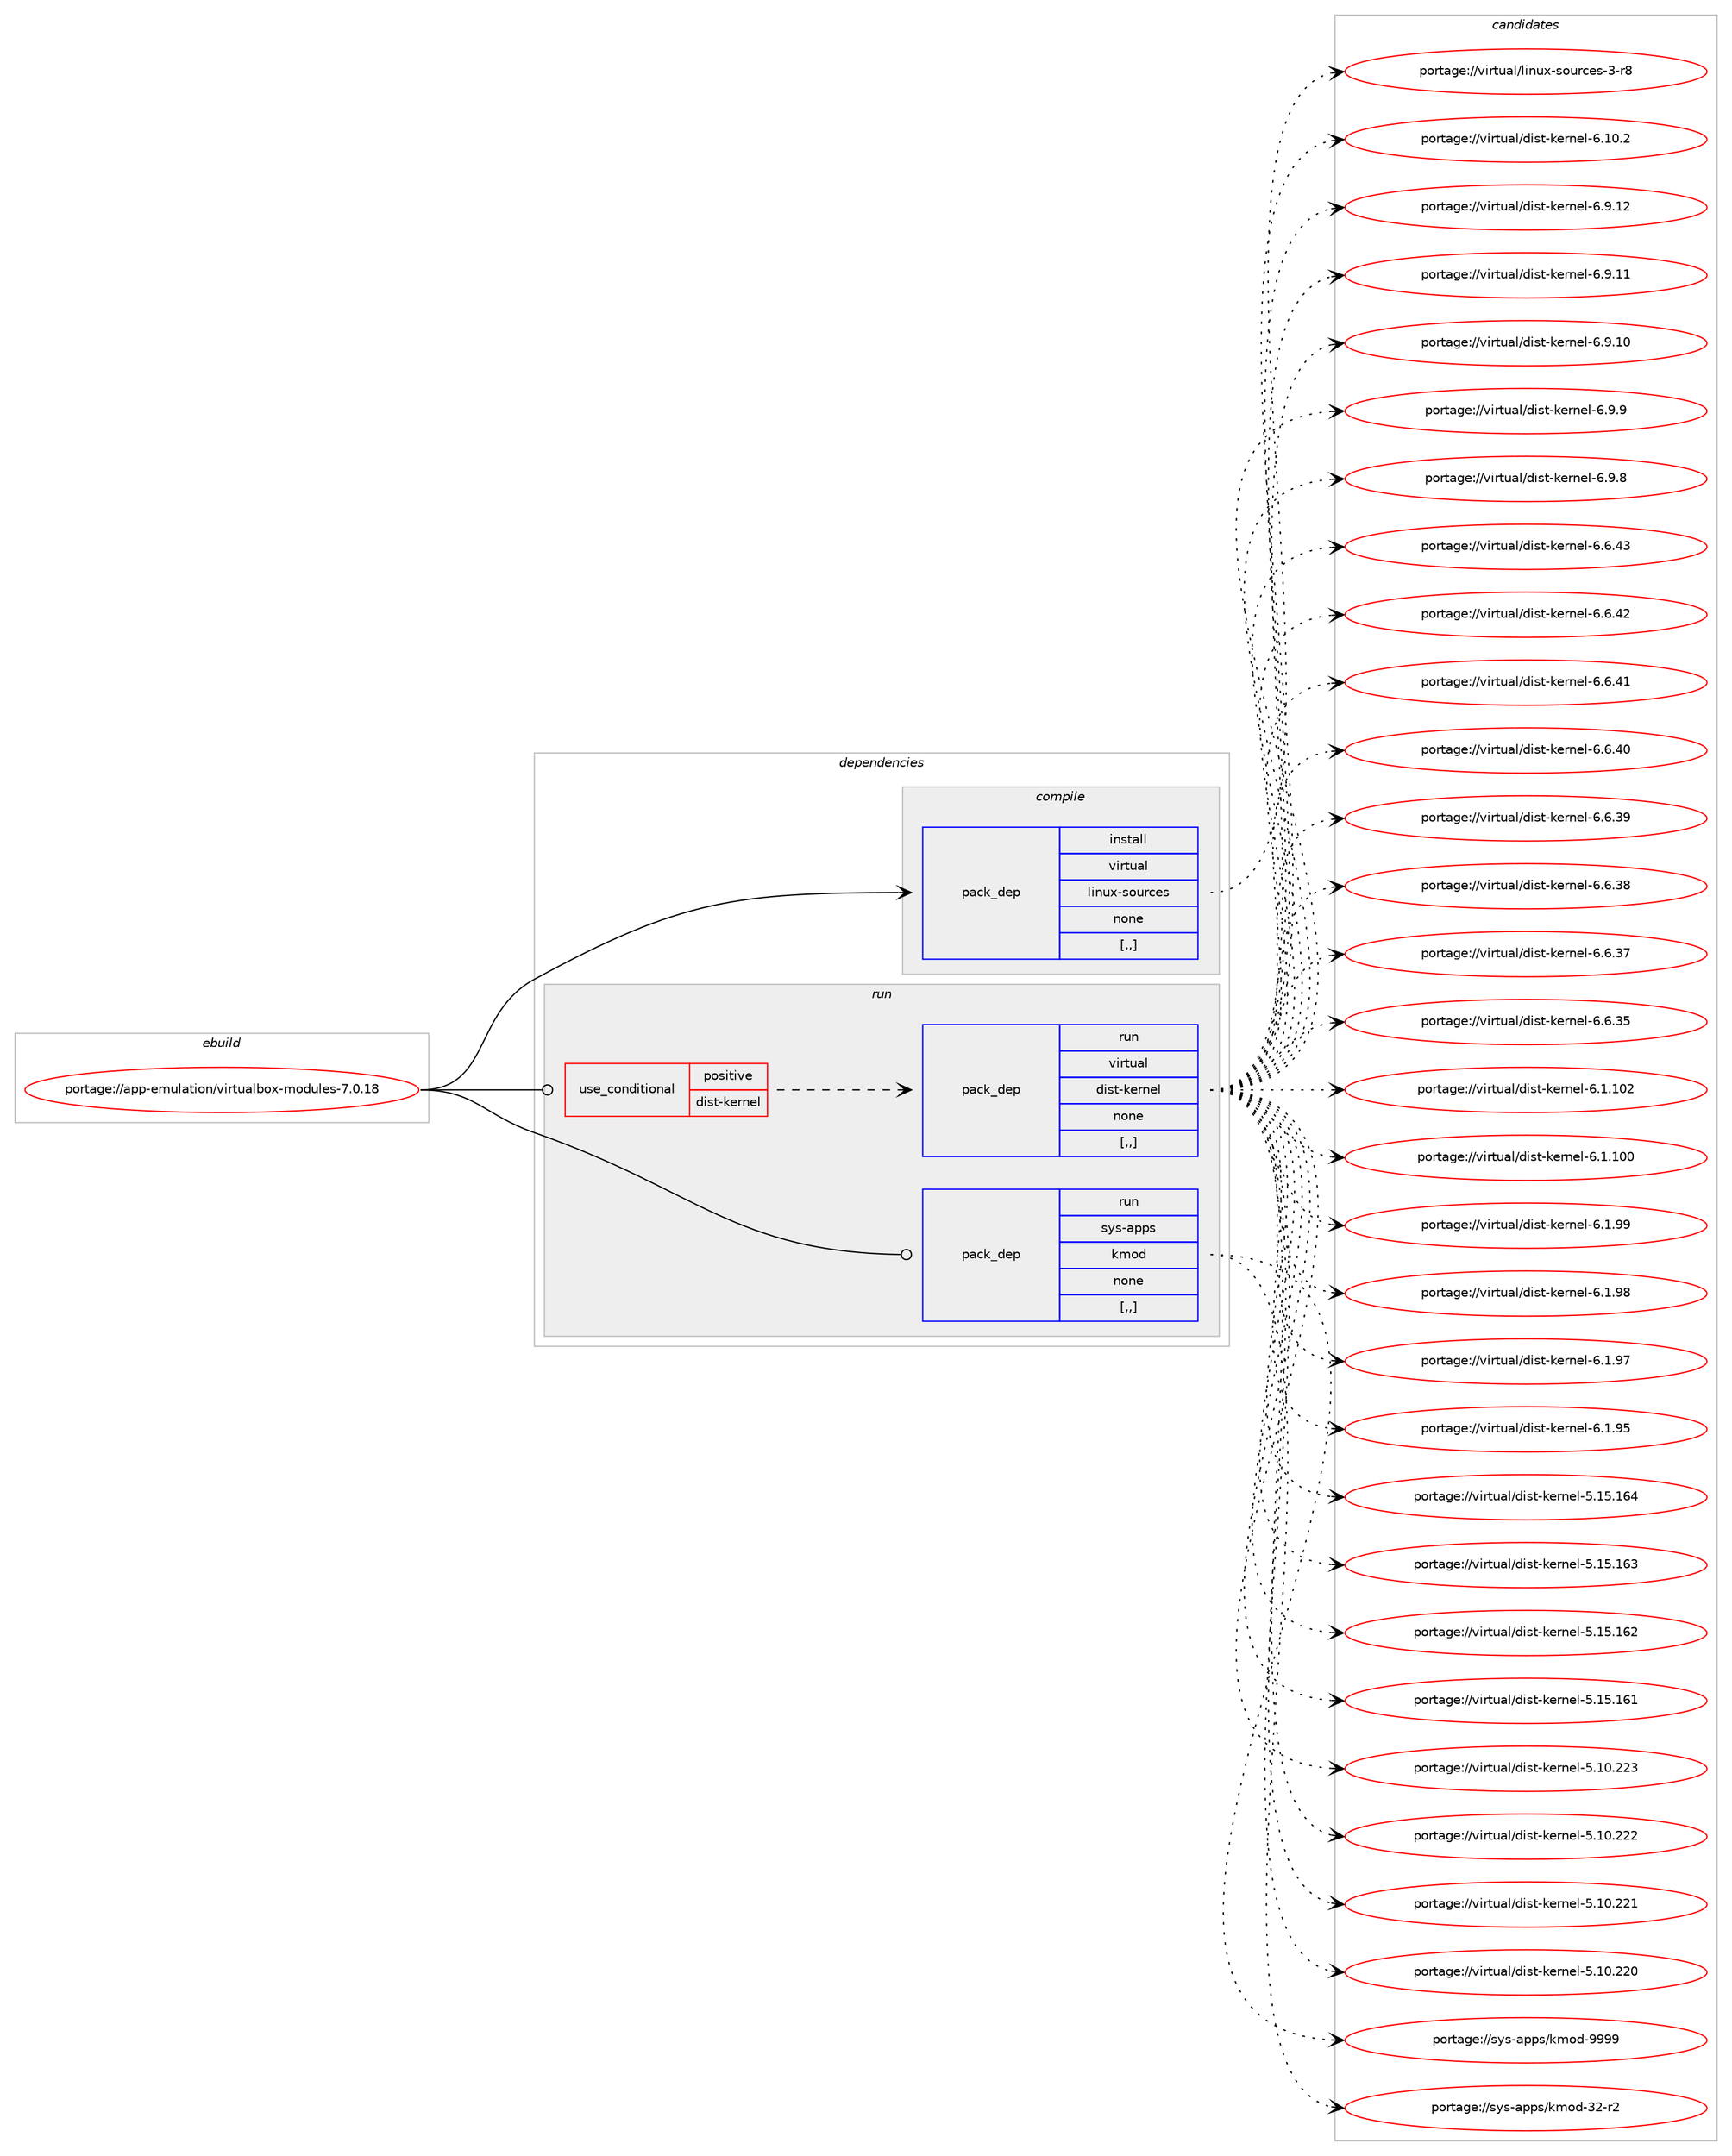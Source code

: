 digraph prolog {

# *************
# Graph options
# *************

newrank=true;
concentrate=true;
compound=true;
graph [rankdir=LR,fontname=Helvetica,fontsize=10,ranksep=1.5];#, ranksep=2.5, nodesep=0.2];
edge  [arrowhead=vee];
node  [fontname=Helvetica,fontsize=10];

# **********
# The ebuild
# **********

subgraph cluster_leftcol {
color=gray;
label=<<i>ebuild</i>>;
id [label="portage://app-emulation/virtualbox-modules-7.0.18", color=red, width=4, href="../app-emulation/virtualbox-modules-7.0.18.svg"];
}

# ****************
# The dependencies
# ****************

subgraph cluster_midcol {
color=gray;
label=<<i>dependencies</i>>;
subgraph cluster_compile {
fillcolor="#eeeeee";
style=filled;
label=<<i>compile</i>>;
subgraph pack23128 {
dependency32773 [label=<<TABLE BORDER="0" CELLBORDER="1" CELLSPACING="0" CELLPADDING="4" WIDTH="220"><TR><TD ROWSPAN="6" CELLPADDING="30">pack_dep</TD></TR><TR><TD WIDTH="110">install</TD></TR><TR><TD>virtual</TD></TR><TR><TD>linux-sources</TD></TR><TR><TD>none</TD></TR><TR><TD>[,,]</TD></TR></TABLE>>, shape=none, color=blue];
}
id:e -> dependency32773:w [weight=20,style="solid",arrowhead="vee"];
}
subgraph cluster_compileandrun {
fillcolor="#eeeeee";
style=filled;
label=<<i>compile and run</i>>;
}
subgraph cluster_run {
fillcolor="#eeeeee";
style=filled;
label=<<i>run</i>>;
subgraph cond9300 {
dependency32774 [label=<<TABLE BORDER="0" CELLBORDER="1" CELLSPACING="0" CELLPADDING="4"><TR><TD ROWSPAN="3" CELLPADDING="10">use_conditional</TD></TR><TR><TD>positive</TD></TR><TR><TD>dist-kernel</TD></TR></TABLE>>, shape=none, color=red];
subgraph pack23129 {
dependency32775 [label=<<TABLE BORDER="0" CELLBORDER="1" CELLSPACING="0" CELLPADDING="4" WIDTH="220"><TR><TD ROWSPAN="6" CELLPADDING="30">pack_dep</TD></TR><TR><TD WIDTH="110">run</TD></TR><TR><TD>virtual</TD></TR><TR><TD>dist-kernel</TD></TR><TR><TD>none</TD></TR><TR><TD>[,,]</TD></TR></TABLE>>, shape=none, color=blue];
}
dependency32774:e -> dependency32775:w [weight=20,style="dashed",arrowhead="vee"];
}
id:e -> dependency32774:w [weight=20,style="solid",arrowhead="odot"];
subgraph pack23130 {
dependency32776 [label=<<TABLE BORDER="0" CELLBORDER="1" CELLSPACING="0" CELLPADDING="4" WIDTH="220"><TR><TD ROWSPAN="6" CELLPADDING="30">pack_dep</TD></TR><TR><TD WIDTH="110">run</TD></TR><TR><TD>sys-apps</TD></TR><TR><TD>kmod</TD></TR><TR><TD>none</TD></TR><TR><TD>[,,]</TD></TR></TABLE>>, shape=none, color=blue];
}
id:e -> dependency32776:w [weight=20,style="solid",arrowhead="odot"];
}
}

# **************
# The candidates
# **************

subgraph cluster_choices {
rank=same;
color=gray;
label=<<i>candidates</i>>;

subgraph choice23128 {
color=black;
nodesep=1;
choice1181051141161179710847108105110117120451151111171149910111545514511456 [label="portage://virtual/linux-sources-3-r8", color=red, width=4,href="../virtual/linux-sources-3-r8.svg"];
dependency32773:e -> choice1181051141161179710847108105110117120451151111171149910111545514511456:w [style=dotted,weight="100"];
}
subgraph choice23129 {
color=black;
nodesep=1;
choice11810511411611797108471001051151164510710111411010110845544649484650 [label="portage://virtual/dist-kernel-6.10.2", color=red, width=4,href="../virtual/dist-kernel-6.10.2.svg"];
choice11810511411611797108471001051151164510710111411010110845544657464950 [label="portage://virtual/dist-kernel-6.9.12", color=red, width=4,href="../virtual/dist-kernel-6.9.12.svg"];
choice11810511411611797108471001051151164510710111411010110845544657464949 [label="portage://virtual/dist-kernel-6.9.11", color=red, width=4,href="../virtual/dist-kernel-6.9.11.svg"];
choice11810511411611797108471001051151164510710111411010110845544657464948 [label="portage://virtual/dist-kernel-6.9.10", color=red, width=4,href="../virtual/dist-kernel-6.9.10.svg"];
choice118105114116117971084710010511511645107101114110101108455446574657 [label="portage://virtual/dist-kernel-6.9.9", color=red, width=4,href="../virtual/dist-kernel-6.9.9.svg"];
choice118105114116117971084710010511511645107101114110101108455446574656 [label="portage://virtual/dist-kernel-6.9.8", color=red, width=4,href="../virtual/dist-kernel-6.9.8.svg"];
choice11810511411611797108471001051151164510710111411010110845544654465251 [label="portage://virtual/dist-kernel-6.6.43", color=red, width=4,href="../virtual/dist-kernel-6.6.43.svg"];
choice11810511411611797108471001051151164510710111411010110845544654465250 [label="portage://virtual/dist-kernel-6.6.42", color=red, width=4,href="../virtual/dist-kernel-6.6.42.svg"];
choice11810511411611797108471001051151164510710111411010110845544654465249 [label="portage://virtual/dist-kernel-6.6.41", color=red, width=4,href="../virtual/dist-kernel-6.6.41.svg"];
choice11810511411611797108471001051151164510710111411010110845544654465248 [label="portage://virtual/dist-kernel-6.6.40", color=red, width=4,href="../virtual/dist-kernel-6.6.40.svg"];
choice11810511411611797108471001051151164510710111411010110845544654465157 [label="portage://virtual/dist-kernel-6.6.39", color=red, width=4,href="../virtual/dist-kernel-6.6.39.svg"];
choice11810511411611797108471001051151164510710111411010110845544654465156 [label="portage://virtual/dist-kernel-6.6.38", color=red, width=4,href="../virtual/dist-kernel-6.6.38.svg"];
choice11810511411611797108471001051151164510710111411010110845544654465155 [label="portage://virtual/dist-kernel-6.6.37", color=red, width=4,href="../virtual/dist-kernel-6.6.37.svg"];
choice11810511411611797108471001051151164510710111411010110845544654465153 [label="portage://virtual/dist-kernel-6.6.35", color=red, width=4,href="../virtual/dist-kernel-6.6.35.svg"];
choice1181051141161179710847100105115116451071011141101011084554464946494850 [label="portage://virtual/dist-kernel-6.1.102", color=red, width=4,href="../virtual/dist-kernel-6.1.102.svg"];
choice1181051141161179710847100105115116451071011141101011084554464946494848 [label="portage://virtual/dist-kernel-6.1.100", color=red, width=4,href="../virtual/dist-kernel-6.1.100.svg"];
choice11810511411611797108471001051151164510710111411010110845544649465757 [label="portage://virtual/dist-kernel-6.1.99", color=red, width=4,href="../virtual/dist-kernel-6.1.99.svg"];
choice11810511411611797108471001051151164510710111411010110845544649465756 [label="portage://virtual/dist-kernel-6.1.98", color=red, width=4,href="../virtual/dist-kernel-6.1.98.svg"];
choice11810511411611797108471001051151164510710111411010110845544649465755 [label="portage://virtual/dist-kernel-6.1.97", color=red, width=4,href="../virtual/dist-kernel-6.1.97.svg"];
choice11810511411611797108471001051151164510710111411010110845544649465753 [label="portage://virtual/dist-kernel-6.1.95", color=red, width=4,href="../virtual/dist-kernel-6.1.95.svg"];
choice118105114116117971084710010511511645107101114110101108455346495346495452 [label="portage://virtual/dist-kernel-5.15.164", color=red, width=4,href="../virtual/dist-kernel-5.15.164.svg"];
choice118105114116117971084710010511511645107101114110101108455346495346495451 [label="portage://virtual/dist-kernel-5.15.163", color=red, width=4,href="../virtual/dist-kernel-5.15.163.svg"];
choice118105114116117971084710010511511645107101114110101108455346495346495450 [label="portage://virtual/dist-kernel-5.15.162", color=red, width=4,href="../virtual/dist-kernel-5.15.162.svg"];
choice118105114116117971084710010511511645107101114110101108455346495346495449 [label="portage://virtual/dist-kernel-5.15.161", color=red, width=4,href="../virtual/dist-kernel-5.15.161.svg"];
choice118105114116117971084710010511511645107101114110101108455346494846505051 [label="portage://virtual/dist-kernel-5.10.223", color=red, width=4,href="../virtual/dist-kernel-5.10.223.svg"];
choice118105114116117971084710010511511645107101114110101108455346494846505050 [label="portage://virtual/dist-kernel-5.10.222", color=red, width=4,href="../virtual/dist-kernel-5.10.222.svg"];
choice118105114116117971084710010511511645107101114110101108455346494846505049 [label="portage://virtual/dist-kernel-5.10.221", color=red, width=4,href="../virtual/dist-kernel-5.10.221.svg"];
choice118105114116117971084710010511511645107101114110101108455346494846505048 [label="portage://virtual/dist-kernel-5.10.220", color=red, width=4,href="../virtual/dist-kernel-5.10.220.svg"];
dependency32775:e -> choice11810511411611797108471001051151164510710111411010110845544649484650:w [style=dotted,weight="100"];
dependency32775:e -> choice11810511411611797108471001051151164510710111411010110845544657464950:w [style=dotted,weight="100"];
dependency32775:e -> choice11810511411611797108471001051151164510710111411010110845544657464949:w [style=dotted,weight="100"];
dependency32775:e -> choice11810511411611797108471001051151164510710111411010110845544657464948:w [style=dotted,weight="100"];
dependency32775:e -> choice118105114116117971084710010511511645107101114110101108455446574657:w [style=dotted,weight="100"];
dependency32775:e -> choice118105114116117971084710010511511645107101114110101108455446574656:w [style=dotted,weight="100"];
dependency32775:e -> choice11810511411611797108471001051151164510710111411010110845544654465251:w [style=dotted,weight="100"];
dependency32775:e -> choice11810511411611797108471001051151164510710111411010110845544654465250:w [style=dotted,weight="100"];
dependency32775:e -> choice11810511411611797108471001051151164510710111411010110845544654465249:w [style=dotted,weight="100"];
dependency32775:e -> choice11810511411611797108471001051151164510710111411010110845544654465248:w [style=dotted,weight="100"];
dependency32775:e -> choice11810511411611797108471001051151164510710111411010110845544654465157:w [style=dotted,weight="100"];
dependency32775:e -> choice11810511411611797108471001051151164510710111411010110845544654465156:w [style=dotted,weight="100"];
dependency32775:e -> choice11810511411611797108471001051151164510710111411010110845544654465155:w [style=dotted,weight="100"];
dependency32775:e -> choice11810511411611797108471001051151164510710111411010110845544654465153:w [style=dotted,weight="100"];
dependency32775:e -> choice1181051141161179710847100105115116451071011141101011084554464946494850:w [style=dotted,weight="100"];
dependency32775:e -> choice1181051141161179710847100105115116451071011141101011084554464946494848:w [style=dotted,weight="100"];
dependency32775:e -> choice11810511411611797108471001051151164510710111411010110845544649465757:w [style=dotted,weight="100"];
dependency32775:e -> choice11810511411611797108471001051151164510710111411010110845544649465756:w [style=dotted,weight="100"];
dependency32775:e -> choice11810511411611797108471001051151164510710111411010110845544649465755:w [style=dotted,weight="100"];
dependency32775:e -> choice11810511411611797108471001051151164510710111411010110845544649465753:w [style=dotted,weight="100"];
dependency32775:e -> choice118105114116117971084710010511511645107101114110101108455346495346495452:w [style=dotted,weight="100"];
dependency32775:e -> choice118105114116117971084710010511511645107101114110101108455346495346495451:w [style=dotted,weight="100"];
dependency32775:e -> choice118105114116117971084710010511511645107101114110101108455346495346495450:w [style=dotted,weight="100"];
dependency32775:e -> choice118105114116117971084710010511511645107101114110101108455346495346495449:w [style=dotted,weight="100"];
dependency32775:e -> choice118105114116117971084710010511511645107101114110101108455346494846505051:w [style=dotted,weight="100"];
dependency32775:e -> choice118105114116117971084710010511511645107101114110101108455346494846505050:w [style=dotted,weight="100"];
dependency32775:e -> choice118105114116117971084710010511511645107101114110101108455346494846505049:w [style=dotted,weight="100"];
dependency32775:e -> choice118105114116117971084710010511511645107101114110101108455346494846505048:w [style=dotted,weight="100"];
}
subgraph choice23130 {
color=black;
nodesep=1;
choice1151211154597112112115471071091111004557575757 [label="portage://sys-apps/kmod-9999", color=red, width=4,href="../sys-apps/kmod-9999.svg"];
choice1151211154597112112115471071091111004551504511450 [label="portage://sys-apps/kmod-32-r2", color=red, width=4,href="../sys-apps/kmod-32-r2.svg"];
dependency32776:e -> choice1151211154597112112115471071091111004557575757:w [style=dotted,weight="100"];
dependency32776:e -> choice1151211154597112112115471071091111004551504511450:w [style=dotted,weight="100"];
}
}

}
